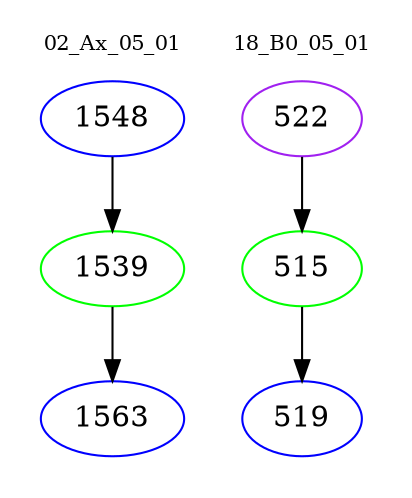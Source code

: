 digraph{
subgraph cluster_0 {
color = white
label = "02_Ax_05_01";
fontsize=10;
T0_1548 [label="1548", color="blue"]
T0_1548 -> T0_1539 [color="black"]
T0_1539 [label="1539", color="green"]
T0_1539 -> T0_1563 [color="black"]
T0_1563 [label="1563", color="blue"]
}
subgraph cluster_1 {
color = white
label = "18_B0_05_01";
fontsize=10;
T1_522 [label="522", color="purple"]
T1_522 -> T1_515 [color="black"]
T1_515 [label="515", color="green"]
T1_515 -> T1_519 [color="black"]
T1_519 [label="519", color="blue"]
}
}
